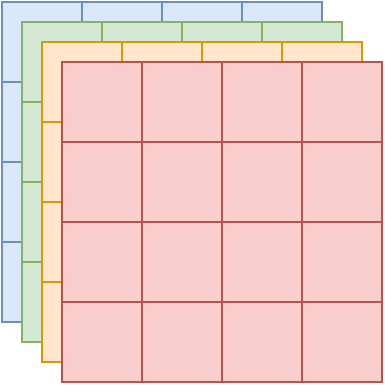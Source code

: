 <mxfile version="15.7.3" type="github">
  <diagram id="CYisWfvAyYM-VxBqKDDA" name="Page-1">
    <mxGraphModel dx="2031" dy="1074" grid="1" gridSize="10" guides="1" tooltips="1" connect="1" arrows="1" fold="1" page="1" pageScale="1" pageWidth="827" pageHeight="1169" math="0" shadow="0">
      <root>
        <mxCell id="0" />
        <mxCell id="1" parent="0" />
        <mxCell id="7VKG7t0zg39iDgbiG4sM-1" value="" style="whiteSpace=wrap;html=1;aspect=fixed;fillColor=#dae8fc;strokeColor=#6c8ebf;" vertex="1" parent="1">
          <mxGeometry x="290" y="160" width="40" height="40" as="geometry" />
        </mxCell>
        <mxCell id="7VKG7t0zg39iDgbiG4sM-2" value="" style="whiteSpace=wrap;html=1;aspect=fixed;fillColor=#dae8fc;strokeColor=#6c8ebf;" vertex="1" parent="1">
          <mxGeometry x="330" y="160" width="40" height="40" as="geometry" />
        </mxCell>
        <mxCell id="7VKG7t0zg39iDgbiG4sM-3" value="" style="whiteSpace=wrap;html=1;aspect=fixed;fillColor=#dae8fc;strokeColor=#6c8ebf;" vertex="1" parent="1">
          <mxGeometry x="370" y="160" width="40" height="40" as="geometry" />
        </mxCell>
        <mxCell id="7VKG7t0zg39iDgbiG4sM-4" value="" style="whiteSpace=wrap;html=1;aspect=fixed;fillColor=#dae8fc;strokeColor=#6c8ebf;" vertex="1" parent="1">
          <mxGeometry x="410" y="160" width="40" height="40" as="geometry" />
        </mxCell>
        <mxCell id="7VKG7t0zg39iDgbiG4sM-5" value="" style="whiteSpace=wrap;html=1;aspect=fixed;fillColor=#dae8fc;strokeColor=#6c8ebf;" vertex="1" parent="1">
          <mxGeometry x="290" y="200" width="40" height="40" as="geometry" />
        </mxCell>
        <mxCell id="7VKG7t0zg39iDgbiG4sM-6" value="" style="whiteSpace=wrap;html=1;aspect=fixed;fillColor=#dae8fc;strokeColor=#6c8ebf;" vertex="1" parent="1">
          <mxGeometry x="330" y="200" width="40" height="40" as="geometry" />
        </mxCell>
        <mxCell id="7VKG7t0zg39iDgbiG4sM-7" value="" style="whiteSpace=wrap;html=1;aspect=fixed;fillColor=#dae8fc;strokeColor=#6c8ebf;" vertex="1" parent="1">
          <mxGeometry x="370" y="200" width="40" height="40" as="geometry" />
        </mxCell>
        <mxCell id="7VKG7t0zg39iDgbiG4sM-8" value="" style="whiteSpace=wrap;html=1;aspect=fixed;fillColor=#dae8fc;strokeColor=#6c8ebf;" vertex="1" parent="1">
          <mxGeometry x="410" y="200" width="40" height="40" as="geometry" />
        </mxCell>
        <mxCell id="7VKG7t0zg39iDgbiG4sM-9" value="" style="whiteSpace=wrap;html=1;aspect=fixed;fillColor=#dae8fc;strokeColor=#6c8ebf;" vertex="1" parent="1">
          <mxGeometry x="290" y="240" width="40" height="40" as="geometry" />
        </mxCell>
        <mxCell id="7VKG7t0zg39iDgbiG4sM-10" value="" style="whiteSpace=wrap;html=1;aspect=fixed;fillColor=#dae8fc;strokeColor=#6c8ebf;" vertex="1" parent="1">
          <mxGeometry x="330" y="240" width="40" height="40" as="geometry" />
        </mxCell>
        <mxCell id="7VKG7t0zg39iDgbiG4sM-11" value="" style="whiteSpace=wrap;html=1;aspect=fixed;fillColor=#dae8fc;strokeColor=#6c8ebf;" vertex="1" parent="1">
          <mxGeometry x="370" y="240" width="40" height="40" as="geometry" />
        </mxCell>
        <mxCell id="7VKG7t0zg39iDgbiG4sM-12" value="" style="whiteSpace=wrap;html=1;aspect=fixed;fillColor=#dae8fc;strokeColor=#6c8ebf;" vertex="1" parent="1">
          <mxGeometry x="410" y="240" width="40" height="40" as="geometry" />
        </mxCell>
        <mxCell id="7VKG7t0zg39iDgbiG4sM-13" value="" style="whiteSpace=wrap;html=1;aspect=fixed;fillColor=#dae8fc;strokeColor=#6c8ebf;" vertex="1" parent="1">
          <mxGeometry x="290" y="280" width="40" height="40" as="geometry" />
        </mxCell>
        <mxCell id="7VKG7t0zg39iDgbiG4sM-14" value="" style="whiteSpace=wrap;html=1;aspect=fixed;fillColor=#dae8fc;strokeColor=#6c8ebf;" vertex="1" parent="1">
          <mxGeometry x="330" y="280" width="40" height="40" as="geometry" />
        </mxCell>
        <mxCell id="7VKG7t0zg39iDgbiG4sM-15" value="" style="whiteSpace=wrap;html=1;aspect=fixed;fillColor=#dae8fc;strokeColor=#6c8ebf;" vertex="1" parent="1">
          <mxGeometry x="370" y="280" width="40" height="40" as="geometry" />
        </mxCell>
        <mxCell id="7VKG7t0zg39iDgbiG4sM-16" value="" style="whiteSpace=wrap;html=1;aspect=fixed;fillColor=#dae8fc;strokeColor=#6c8ebf;" vertex="1" parent="1">
          <mxGeometry x="410" y="280" width="40" height="40" as="geometry" />
        </mxCell>
        <mxCell id="7VKG7t0zg39iDgbiG4sM-17" value="" style="whiteSpace=wrap;html=1;aspect=fixed;fillColor=#d5e8d4;strokeColor=#82b366;" vertex="1" parent="1">
          <mxGeometry x="300" y="170" width="40" height="40" as="geometry" />
        </mxCell>
        <mxCell id="7VKG7t0zg39iDgbiG4sM-18" value="" style="whiteSpace=wrap;html=1;aspect=fixed;fillColor=#d5e8d4;strokeColor=#82b366;" vertex="1" parent="1">
          <mxGeometry x="340" y="170" width="40" height="40" as="geometry" />
        </mxCell>
        <mxCell id="7VKG7t0zg39iDgbiG4sM-19" value="" style="whiteSpace=wrap;html=1;aspect=fixed;fillColor=#d5e8d4;strokeColor=#82b366;" vertex="1" parent="1">
          <mxGeometry x="380" y="170" width="40" height="40" as="geometry" />
        </mxCell>
        <mxCell id="7VKG7t0zg39iDgbiG4sM-20" value="" style="whiteSpace=wrap;html=1;aspect=fixed;fillColor=#d5e8d4;strokeColor=#82b366;" vertex="1" parent="1">
          <mxGeometry x="420" y="170" width="40" height="40" as="geometry" />
        </mxCell>
        <mxCell id="7VKG7t0zg39iDgbiG4sM-21" value="" style="whiteSpace=wrap;html=1;aspect=fixed;fillColor=#d5e8d4;strokeColor=#82b366;" vertex="1" parent="1">
          <mxGeometry x="300" y="210" width="40" height="40" as="geometry" />
        </mxCell>
        <mxCell id="7VKG7t0zg39iDgbiG4sM-22" value="" style="whiteSpace=wrap;html=1;aspect=fixed;fillColor=#d5e8d4;strokeColor=#82b366;" vertex="1" parent="1">
          <mxGeometry x="340" y="210" width="40" height="40" as="geometry" />
        </mxCell>
        <mxCell id="7VKG7t0zg39iDgbiG4sM-23" value="" style="whiteSpace=wrap;html=1;aspect=fixed;fillColor=#d5e8d4;strokeColor=#82b366;" vertex="1" parent="1">
          <mxGeometry x="380" y="210" width="40" height="40" as="geometry" />
        </mxCell>
        <mxCell id="7VKG7t0zg39iDgbiG4sM-24" value="" style="whiteSpace=wrap;html=1;aspect=fixed;fillColor=#d5e8d4;strokeColor=#82b366;" vertex="1" parent="1">
          <mxGeometry x="420" y="210" width="40" height="40" as="geometry" />
        </mxCell>
        <mxCell id="7VKG7t0zg39iDgbiG4sM-25" value="" style="whiteSpace=wrap;html=1;aspect=fixed;fillColor=#d5e8d4;strokeColor=#82b366;" vertex="1" parent="1">
          <mxGeometry x="300" y="250" width="40" height="40" as="geometry" />
        </mxCell>
        <mxCell id="7VKG7t0zg39iDgbiG4sM-26" value="" style="whiteSpace=wrap;html=1;aspect=fixed;fillColor=#d5e8d4;strokeColor=#82b366;" vertex="1" parent="1">
          <mxGeometry x="340" y="250" width="40" height="40" as="geometry" />
        </mxCell>
        <mxCell id="7VKG7t0zg39iDgbiG4sM-27" value="" style="whiteSpace=wrap;html=1;aspect=fixed;fillColor=#d5e8d4;strokeColor=#82b366;" vertex="1" parent="1">
          <mxGeometry x="380" y="250" width="40" height="40" as="geometry" />
        </mxCell>
        <mxCell id="7VKG7t0zg39iDgbiG4sM-28" value="" style="whiteSpace=wrap;html=1;aspect=fixed;fillColor=#d5e8d4;strokeColor=#82b366;" vertex="1" parent="1">
          <mxGeometry x="420" y="250" width="40" height="40" as="geometry" />
        </mxCell>
        <mxCell id="7VKG7t0zg39iDgbiG4sM-29" value="" style="whiteSpace=wrap;html=1;aspect=fixed;fillColor=#d5e8d4;strokeColor=#82b366;" vertex="1" parent="1">
          <mxGeometry x="300" y="290" width="40" height="40" as="geometry" />
        </mxCell>
        <mxCell id="7VKG7t0zg39iDgbiG4sM-30" value="" style="whiteSpace=wrap;html=1;aspect=fixed;fillColor=#d5e8d4;strokeColor=#82b366;" vertex="1" parent="1">
          <mxGeometry x="340" y="290" width="40" height="40" as="geometry" />
        </mxCell>
        <mxCell id="7VKG7t0zg39iDgbiG4sM-31" value="" style="whiteSpace=wrap;html=1;aspect=fixed;fillColor=#d5e8d4;strokeColor=#82b366;" vertex="1" parent="1">
          <mxGeometry x="380" y="290" width="40" height="40" as="geometry" />
        </mxCell>
        <mxCell id="7VKG7t0zg39iDgbiG4sM-32" value="" style="whiteSpace=wrap;html=1;aspect=fixed;fillColor=#d5e8d4;strokeColor=#82b366;" vertex="1" parent="1">
          <mxGeometry x="420" y="290" width="40" height="40" as="geometry" />
        </mxCell>
        <mxCell id="7VKG7t0zg39iDgbiG4sM-33" value="" style="whiteSpace=wrap;html=1;aspect=fixed;fillColor=#ffe6cc;strokeColor=#d79b00;" vertex="1" parent="1">
          <mxGeometry x="310" y="180" width="40" height="40" as="geometry" />
        </mxCell>
        <mxCell id="7VKG7t0zg39iDgbiG4sM-34" value="" style="whiteSpace=wrap;html=1;aspect=fixed;fillColor=#ffe6cc;strokeColor=#d79b00;" vertex="1" parent="1">
          <mxGeometry x="350" y="180" width="40" height="40" as="geometry" />
        </mxCell>
        <mxCell id="7VKG7t0zg39iDgbiG4sM-35" value="" style="whiteSpace=wrap;html=1;aspect=fixed;fillColor=#ffe6cc;strokeColor=#d79b00;" vertex="1" parent="1">
          <mxGeometry x="390" y="180" width="40" height="40" as="geometry" />
        </mxCell>
        <mxCell id="7VKG7t0zg39iDgbiG4sM-36" value="" style="whiteSpace=wrap;html=1;aspect=fixed;fillColor=#ffe6cc;strokeColor=#d79b00;" vertex="1" parent="1">
          <mxGeometry x="430" y="180" width="40" height="40" as="geometry" />
        </mxCell>
        <mxCell id="7VKG7t0zg39iDgbiG4sM-37" value="" style="whiteSpace=wrap;html=1;aspect=fixed;fillColor=#ffe6cc;strokeColor=#d79b00;" vertex="1" parent="1">
          <mxGeometry x="310" y="220" width="40" height="40" as="geometry" />
        </mxCell>
        <mxCell id="7VKG7t0zg39iDgbiG4sM-38" value="" style="whiteSpace=wrap;html=1;aspect=fixed;fillColor=#ffe6cc;strokeColor=#d79b00;" vertex="1" parent="1">
          <mxGeometry x="350" y="220" width="40" height="40" as="geometry" />
        </mxCell>
        <mxCell id="7VKG7t0zg39iDgbiG4sM-39" value="" style="whiteSpace=wrap;html=1;aspect=fixed;fillColor=#ffe6cc;strokeColor=#d79b00;" vertex="1" parent="1">
          <mxGeometry x="390" y="220" width="40" height="40" as="geometry" />
        </mxCell>
        <mxCell id="7VKG7t0zg39iDgbiG4sM-40" value="" style="whiteSpace=wrap;html=1;aspect=fixed;fillColor=#ffe6cc;strokeColor=#d79b00;" vertex="1" parent="1">
          <mxGeometry x="430" y="220" width="40" height="40" as="geometry" />
        </mxCell>
        <mxCell id="7VKG7t0zg39iDgbiG4sM-41" value="" style="whiteSpace=wrap;html=1;aspect=fixed;fillColor=#ffe6cc;strokeColor=#d79b00;" vertex="1" parent="1">
          <mxGeometry x="310" y="260" width="40" height="40" as="geometry" />
        </mxCell>
        <mxCell id="7VKG7t0zg39iDgbiG4sM-42" value="" style="whiteSpace=wrap;html=1;aspect=fixed;fillColor=#ffe6cc;strokeColor=#d79b00;" vertex="1" parent="1">
          <mxGeometry x="350" y="260" width="40" height="40" as="geometry" />
        </mxCell>
        <mxCell id="7VKG7t0zg39iDgbiG4sM-43" value="" style="whiteSpace=wrap;html=1;aspect=fixed;fillColor=#ffe6cc;strokeColor=#d79b00;" vertex="1" parent="1">
          <mxGeometry x="390" y="260" width="40" height="40" as="geometry" />
        </mxCell>
        <mxCell id="7VKG7t0zg39iDgbiG4sM-44" value="" style="whiteSpace=wrap;html=1;aspect=fixed;fillColor=#ffe6cc;strokeColor=#d79b00;" vertex="1" parent="1">
          <mxGeometry x="430" y="260" width="40" height="40" as="geometry" />
        </mxCell>
        <mxCell id="7VKG7t0zg39iDgbiG4sM-45" value="" style="whiteSpace=wrap;html=1;aspect=fixed;fillColor=#ffe6cc;strokeColor=#d79b00;" vertex="1" parent="1">
          <mxGeometry x="310" y="300" width="40" height="40" as="geometry" />
        </mxCell>
        <mxCell id="7VKG7t0zg39iDgbiG4sM-46" value="" style="whiteSpace=wrap;html=1;aspect=fixed;fillColor=#ffe6cc;strokeColor=#d79b00;" vertex="1" parent="1">
          <mxGeometry x="350" y="300" width="40" height="40" as="geometry" />
        </mxCell>
        <mxCell id="7VKG7t0zg39iDgbiG4sM-47" value="" style="whiteSpace=wrap;html=1;aspect=fixed;fillColor=#ffe6cc;strokeColor=#d79b00;" vertex="1" parent="1">
          <mxGeometry x="390" y="300" width="40" height="40" as="geometry" />
        </mxCell>
        <mxCell id="7VKG7t0zg39iDgbiG4sM-48" value="" style="whiteSpace=wrap;html=1;aspect=fixed;fillColor=#ffe6cc;strokeColor=#d79b00;" vertex="1" parent="1">
          <mxGeometry x="430" y="300" width="40" height="40" as="geometry" />
        </mxCell>
        <mxCell id="7VKG7t0zg39iDgbiG4sM-49" value="" style="whiteSpace=wrap;html=1;aspect=fixed;fillColor=#f8cecc;strokeColor=#b85450;" vertex="1" parent="1">
          <mxGeometry x="320" y="190" width="40" height="40" as="geometry" />
        </mxCell>
        <mxCell id="7VKG7t0zg39iDgbiG4sM-50" value="" style="whiteSpace=wrap;html=1;aspect=fixed;fillColor=#f8cecc;strokeColor=#b85450;" vertex="1" parent="1">
          <mxGeometry x="360" y="190" width="40" height="40" as="geometry" />
        </mxCell>
        <mxCell id="7VKG7t0zg39iDgbiG4sM-51" value="" style="whiteSpace=wrap;html=1;aspect=fixed;fillColor=#f8cecc;strokeColor=#b85450;" vertex="1" parent="1">
          <mxGeometry x="400" y="190" width="40" height="40" as="geometry" />
        </mxCell>
        <mxCell id="7VKG7t0zg39iDgbiG4sM-52" value="" style="whiteSpace=wrap;html=1;aspect=fixed;fillColor=#f8cecc;strokeColor=#b85450;" vertex="1" parent="1">
          <mxGeometry x="440" y="190" width="40" height="40" as="geometry" />
        </mxCell>
        <mxCell id="7VKG7t0zg39iDgbiG4sM-53" value="" style="whiteSpace=wrap;html=1;aspect=fixed;fillColor=#f8cecc;strokeColor=#b85450;" vertex="1" parent="1">
          <mxGeometry x="320" y="230" width="40" height="40" as="geometry" />
        </mxCell>
        <mxCell id="7VKG7t0zg39iDgbiG4sM-54" value="" style="whiteSpace=wrap;html=1;aspect=fixed;fillColor=#f8cecc;strokeColor=#b85450;" vertex="1" parent="1">
          <mxGeometry x="360" y="230" width="40" height="40" as="geometry" />
        </mxCell>
        <mxCell id="7VKG7t0zg39iDgbiG4sM-55" value="" style="whiteSpace=wrap;html=1;aspect=fixed;fillColor=#f8cecc;strokeColor=#b85450;" vertex="1" parent="1">
          <mxGeometry x="400" y="230" width="40" height="40" as="geometry" />
        </mxCell>
        <mxCell id="7VKG7t0zg39iDgbiG4sM-56" value="" style="whiteSpace=wrap;html=1;aspect=fixed;fillColor=#f8cecc;strokeColor=#b85450;" vertex="1" parent="1">
          <mxGeometry x="440" y="230" width="40" height="40" as="geometry" />
        </mxCell>
        <mxCell id="7VKG7t0zg39iDgbiG4sM-57" value="" style="whiteSpace=wrap;html=1;aspect=fixed;fillColor=#f8cecc;strokeColor=#b85450;" vertex="1" parent="1">
          <mxGeometry x="320" y="270" width="40" height="40" as="geometry" />
        </mxCell>
        <mxCell id="7VKG7t0zg39iDgbiG4sM-58" value="" style="whiteSpace=wrap;html=1;aspect=fixed;fillColor=#f8cecc;strokeColor=#b85450;" vertex="1" parent="1">
          <mxGeometry x="360" y="270" width="40" height="40" as="geometry" />
        </mxCell>
        <mxCell id="7VKG7t0zg39iDgbiG4sM-59" value="" style="whiteSpace=wrap;html=1;aspect=fixed;fillColor=#f8cecc;strokeColor=#b85450;" vertex="1" parent="1">
          <mxGeometry x="400" y="270" width="40" height="40" as="geometry" />
        </mxCell>
        <mxCell id="7VKG7t0zg39iDgbiG4sM-60" value="" style="whiteSpace=wrap;html=1;aspect=fixed;fillColor=#f8cecc;strokeColor=#b85450;" vertex="1" parent="1">
          <mxGeometry x="440" y="270" width="40" height="40" as="geometry" />
        </mxCell>
        <mxCell id="7VKG7t0zg39iDgbiG4sM-61" value="" style="whiteSpace=wrap;html=1;aspect=fixed;fillColor=#f8cecc;strokeColor=#b85450;" vertex="1" parent="1">
          <mxGeometry x="320" y="310" width="40" height="40" as="geometry" />
        </mxCell>
        <mxCell id="7VKG7t0zg39iDgbiG4sM-62" value="" style="whiteSpace=wrap;html=1;aspect=fixed;fillColor=#f8cecc;strokeColor=#b85450;" vertex="1" parent="1">
          <mxGeometry x="360" y="310" width="40" height="40" as="geometry" />
        </mxCell>
        <mxCell id="7VKG7t0zg39iDgbiG4sM-63" value="" style="whiteSpace=wrap;html=1;aspect=fixed;fillColor=#f8cecc;strokeColor=#b85450;" vertex="1" parent="1">
          <mxGeometry x="400" y="310" width="40" height="40" as="geometry" />
        </mxCell>
        <mxCell id="7VKG7t0zg39iDgbiG4sM-64" value="" style="whiteSpace=wrap;html=1;aspect=fixed;fillColor=#f8cecc;strokeColor=#b85450;" vertex="1" parent="1">
          <mxGeometry x="440" y="310" width="40" height="40" as="geometry" />
        </mxCell>
      </root>
    </mxGraphModel>
  </diagram>
</mxfile>
